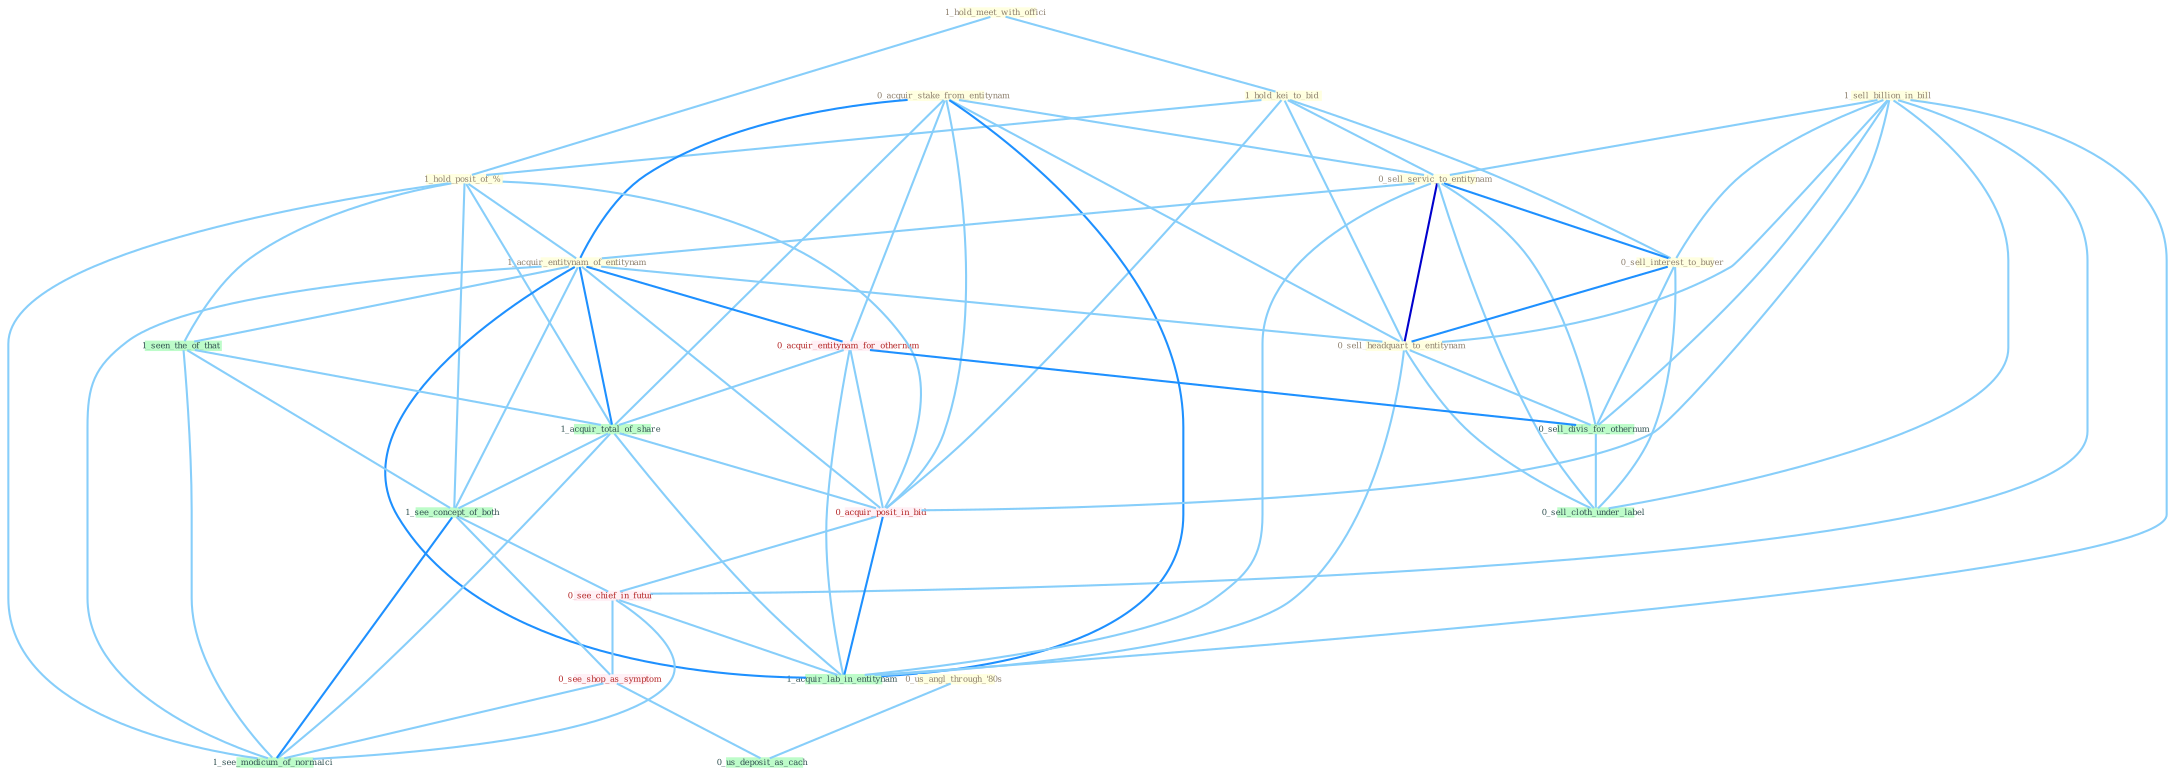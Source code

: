 Graph G{ 
    node
    [shape=polygon,style=filled,width=.5,height=.06,color="#BDFCC9",fixedsize=true,fontsize=4,
    fontcolor="#2f4f4f"];
    {node
    [color="#ffffe0", fontcolor="#8b7d6b"] "1_hold_meet_with_offici " "1_hold_kei_to_bid " "0_acquir_stake_from_entitynam " "1_sell_billion_in_bill " "0_sell_servic_to_entitynam " "0_sell_interest_to_buyer " "1_hold_posit_of_% " "1_acquir_entitynam_of_entitynam " "0_us_angl_through_'80s " "0_sell_headquart_to_entitynam "}
{node [color="#fff0f5", fontcolor="#b22222"] "0_acquir_entitynam_for_othernum " "0_acquir_posit_in_bid " "0_see_chief_in_futur " "0_see_shop_as_symptom "}
edge [color="#B0E2FF"];

	"1_hold_meet_with_offici " -- "1_hold_kei_to_bid " [w="1", color="#87cefa" ];
	"1_hold_meet_with_offici " -- "1_hold_posit_of_% " [w="1", color="#87cefa" ];
	"1_hold_kei_to_bid " -- "0_sell_servic_to_entitynam " [w="1", color="#87cefa" ];
	"1_hold_kei_to_bid " -- "0_sell_interest_to_buyer " [w="1", color="#87cefa" ];
	"1_hold_kei_to_bid " -- "1_hold_posit_of_% " [w="1", color="#87cefa" ];
	"1_hold_kei_to_bid " -- "0_sell_headquart_to_entitynam " [w="1", color="#87cefa" ];
	"1_hold_kei_to_bid " -- "0_acquir_posit_in_bid " [w="1", color="#87cefa" ];
	"0_acquir_stake_from_entitynam " -- "0_sell_servic_to_entitynam " [w="1", color="#87cefa" ];
	"0_acquir_stake_from_entitynam " -- "1_acquir_entitynam_of_entitynam " [w="2", color="#1e90ff" , len=0.8];
	"0_acquir_stake_from_entitynam " -- "0_sell_headquart_to_entitynam " [w="1", color="#87cefa" ];
	"0_acquir_stake_from_entitynam " -- "0_acquir_entitynam_for_othernum " [w="1", color="#87cefa" ];
	"0_acquir_stake_from_entitynam " -- "1_acquir_total_of_share " [w="1", color="#87cefa" ];
	"0_acquir_stake_from_entitynam " -- "0_acquir_posit_in_bid " [w="1", color="#87cefa" ];
	"0_acquir_stake_from_entitynam " -- "1_acquir_lab_in_entitynam " [w="2", color="#1e90ff" , len=0.8];
	"1_sell_billion_in_bill " -- "0_sell_servic_to_entitynam " [w="1", color="#87cefa" ];
	"1_sell_billion_in_bill " -- "0_sell_interest_to_buyer " [w="1", color="#87cefa" ];
	"1_sell_billion_in_bill " -- "0_sell_headquart_to_entitynam " [w="1", color="#87cefa" ];
	"1_sell_billion_in_bill " -- "0_sell_divis_for_othernum " [w="1", color="#87cefa" ];
	"1_sell_billion_in_bill " -- "0_sell_cloth_under_label " [w="1", color="#87cefa" ];
	"1_sell_billion_in_bill " -- "0_acquir_posit_in_bid " [w="1", color="#87cefa" ];
	"1_sell_billion_in_bill " -- "0_see_chief_in_futur " [w="1", color="#87cefa" ];
	"1_sell_billion_in_bill " -- "1_acquir_lab_in_entitynam " [w="1", color="#87cefa" ];
	"0_sell_servic_to_entitynam " -- "0_sell_interest_to_buyer " [w="2", color="#1e90ff" , len=0.8];
	"0_sell_servic_to_entitynam " -- "1_acquir_entitynam_of_entitynam " [w="1", color="#87cefa" ];
	"0_sell_servic_to_entitynam " -- "0_sell_headquart_to_entitynam " [w="3", color="#0000cd" , len=0.6];
	"0_sell_servic_to_entitynam " -- "0_sell_divis_for_othernum " [w="1", color="#87cefa" ];
	"0_sell_servic_to_entitynam " -- "0_sell_cloth_under_label " [w="1", color="#87cefa" ];
	"0_sell_servic_to_entitynam " -- "1_acquir_lab_in_entitynam " [w="1", color="#87cefa" ];
	"0_sell_interest_to_buyer " -- "0_sell_headquart_to_entitynam " [w="2", color="#1e90ff" , len=0.8];
	"0_sell_interest_to_buyer " -- "0_sell_divis_for_othernum " [w="1", color="#87cefa" ];
	"0_sell_interest_to_buyer " -- "0_sell_cloth_under_label " [w="1", color="#87cefa" ];
	"1_hold_posit_of_% " -- "1_acquir_entitynam_of_entitynam " [w="1", color="#87cefa" ];
	"1_hold_posit_of_% " -- "1_seen_the_of_that " [w="1", color="#87cefa" ];
	"1_hold_posit_of_% " -- "1_acquir_total_of_share " [w="1", color="#87cefa" ];
	"1_hold_posit_of_% " -- "0_acquir_posit_in_bid " [w="1", color="#87cefa" ];
	"1_hold_posit_of_% " -- "1_see_concept_of_both " [w="1", color="#87cefa" ];
	"1_hold_posit_of_% " -- "1_see_modicum_of_normalci " [w="1", color="#87cefa" ];
	"1_acquir_entitynam_of_entitynam " -- "0_sell_headquart_to_entitynam " [w="1", color="#87cefa" ];
	"1_acquir_entitynam_of_entitynam " -- "0_acquir_entitynam_for_othernum " [w="2", color="#1e90ff" , len=0.8];
	"1_acquir_entitynam_of_entitynam " -- "1_seen_the_of_that " [w="1", color="#87cefa" ];
	"1_acquir_entitynam_of_entitynam " -- "1_acquir_total_of_share " [w="2", color="#1e90ff" , len=0.8];
	"1_acquir_entitynam_of_entitynam " -- "0_acquir_posit_in_bid " [w="1", color="#87cefa" ];
	"1_acquir_entitynam_of_entitynam " -- "1_see_concept_of_both " [w="1", color="#87cefa" ];
	"1_acquir_entitynam_of_entitynam " -- "1_acquir_lab_in_entitynam " [w="2", color="#1e90ff" , len=0.8];
	"1_acquir_entitynam_of_entitynam " -- "1_see_modicum_of_normalci " [w="1", color="#87cefa" ];
	"0_us_angl_through_'80s " -- "0_us_deposit_as_cach " [w="1", color="#87cefa" ];
	"0_sell_headquart_to_entitynam " -- "0_sell_divis_for_othernum " [w="1", color="#87cefa" ];
	"0_sell_headquart_to_entitynam " -- "0_sell_cloth_under_label " [w="1", color="#87cefa" ];
	"0_sell_headquart_to_entitynam " -- "1_acquir_lab_in_entitynam " [w="1", color="#87cefa" ];
	"0_acquir_entitynam_for_othernum " -- "0_sell_divis_for_othernum " [w="2", color="#1e90ff" , len=0.8];
	"0_acquir_entitynam_for_othernum " -- "1_acquir_total_of_share " [w="1", color="#87cefa" ];
	"0_acquir_entitynam_for_othernum " -- "0_acquir_posit_in_bid " [w="1", color="#87cefa" ];
	"0_acquir_entitynam_for_othernum " -- "1_acquir_lab_in_entitynam " [w="1", color="#87cefa" ];
	"1_seen_the_of_that " -- "1_acquir_total_of_share " [w="1", color="#87cefa" ];
	"1_seen_the_of_that " -- "1_see_concept_of_both " [w="1", color="#87cefa" ];
	"1_seen_the_of_that " -- "1_see_modicum_of_normalci " [w="1", color="#87cefa" ];
	"0_sell_divis_for_othernum " -- "0_sell_cloth_under_label " [w="1", color="#87cefa" ];
	"1_acquir_total_of_share " -- "0_acquir_posit_in_bid " [w="1", color="#87cefa" ];
	"1_acquir_total_of_share " -- "1_see_concept_of_both " [w="1", color="#87cefa" ];
	"1_acquir_total_of_share " -- "1_acquir_lab_in_entitynam " [w="1", color="#87cefa" ];
	"1_acquir_total_of_share " -- "1_see_modicum_of_normalci " [w="1", color="#87cefa" ];
	"0_acquir_posit_in_bid " -- "0_see_chief_in_futur " [w="1", color="#87cefa" ];
	"0_acquir_posit_in_bid " -- "1_acquir_lab_in_entitynam " [w="2", color="#1e90ff" , len=0.8];
	"1_see_concept_of_both " -- "0_see_chief_in_futur " [w="1", color="#87cefa" ];
	"1_see_concept_of_both " -- "0_see_shop_as_symptom " [w="1", color="#87cefa" ];
	"1_see_concept_of_both " -- "1_see_modicum_of_normalci " [w="2", color="#1e90ff" , len=0.8];
	"0_see_chief_in_futur " -- "0_see_shop_as_symptom " [w="1", color="#87cefa" ];
	"0_see_chief_in_futur " -- "1_acquir_lab_in_entitynam " [w="1", color="#87cefa" ];
	"0_see_chief_in_futur " -- "1_see_modicum_of_normalci " [w="1", color="#87cefa" ];
	"0_see_shop_as_symptom " -- "0_us_deposit_as_cach " [w="1", color="#87cefa" ];
	"0_see_shop_as_symptom " -- "1_see_modicum_of_normalci " [w="1", color="#87cefa" ];
}